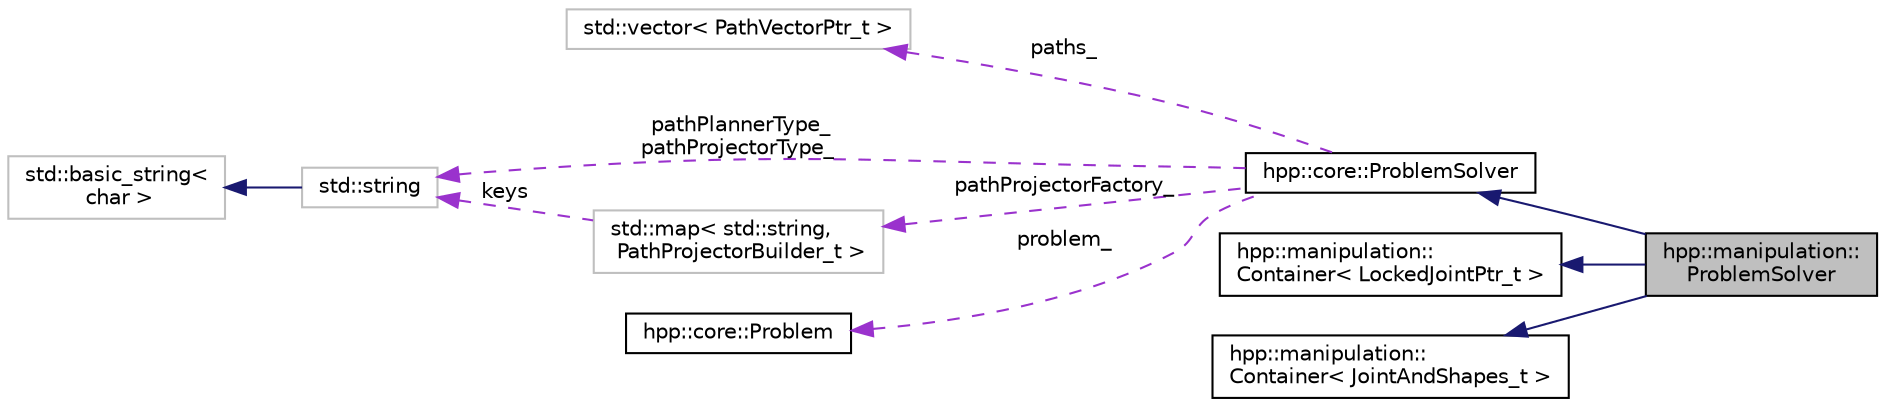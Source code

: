 digraph "hpp::manipulation::ProblemSolver"
{
  edge [fontname="Helvetica",fontsize="10",labelfontname="Helvetica",labelfontsize="10"];
  node [fontname="Helvetica",fontsize="10",shape=record];
  rankdir="LR";
  Node1 [label="hpp::manipulation::\lProblemSolver",height=0.2,width=0.4,color="black", fillcolor="grey75", style="filled" fontcolor="black"];
  Node2 -> Node1 [dir="back",color="midnightblue",fontsize="10",style="solid",fontname="Helvetica"];
  Node2 [label="hpp::core::ProblemSolver",height=0.2,width=0.4,color="black", fillcolor="white", style="filled",URL="https://jmirabel.github.io/hpp-doc/api/hpp-core/doxygen-html/hpp-core.doxytag$a00061.html"];
  Node3 -> Node2 [dir="back",color="darkorchid3",fontsize="10",style="dashed",label=" paths_" ,fontname="Helvetica"];
  Node3 [label="std::vector\< PathVectorPtr_t \>",height=0.2,width=0.4,color="grey75", fillcolor="white", style="filled"];
  Node4 -> Node2 [dir="back",color="darkorchid3",fontsize="10",style="dashed",label=" pathProjectorFactory_" ,fontname="Helvetica"];
  Node4 [label="std::map\< std::string,\l PathProjectorBuilder_t \>",height=0.2,width=0.4,color="grey75", fillcolor="white", style="filled"];
  Node5 -> Node4 [dir="back",color="darkorchid3",fontsize="10",style="dashed",label=" keys" ,fontname="Helvetica"];
  Node5 [label="std::string",height=0.2,width=0.4,color="grey75", fillcolor="white", style="filled",tooltip="STL class. "];
  Node6 -> Node5 [dir="back",color="midnightblue",fontsize="10",style="solid",fontname="Helvetica"];
  Node6 [label="std::basic_string\<\l char \>",height=0.2,width=0.4,color="grey75", fillcolor="white", style="filled",tooltip="STL class. "];
  Node7 -> Node2 [dir="back",color="darkorchid3",fontsize="10",style="dashed",label=" problem_" ,fontname="Helvetica"];
  Node7 [label="hpp::core::Problem",height=0.2,width=0.4,color="black", fillcolor="white", style="filled",URL="https://jmirabel.github.io/hpp-doc/api/hpp-core/doxygen-html/hpp-core.doxytag$a00060.html"];
  Node5 -> Node2 [dir="back",color="darkorchid3",fontsize="10",style="dashed",label=" pathPlannerType_\npathProjectorType_" ,fontname="Helvetica"];
  Node8 -> Node1 [dir="back",color="midnightblue",fontsize="10",style="solid",fontname="Helvetica"];
  Node8 [label="hpp::manipulation::\lContainer\< LockedJointPtr_t \>",height=0.2,width=0.4,color="black", fillcolor="white", style="filled",URL="$a00010.html"];
  Node9 -> Node1 [dir="back",color="midnightblue",fontsize="10",style="solid",fontname="Helvetica"];
  Node9 [label="hpp::manipulation::\lContainer\< JointAndShapes_t \>",height=0.2,width=0.4,color="black", fillcolor="white", style="filled",URL="$a00010.html"];
}

